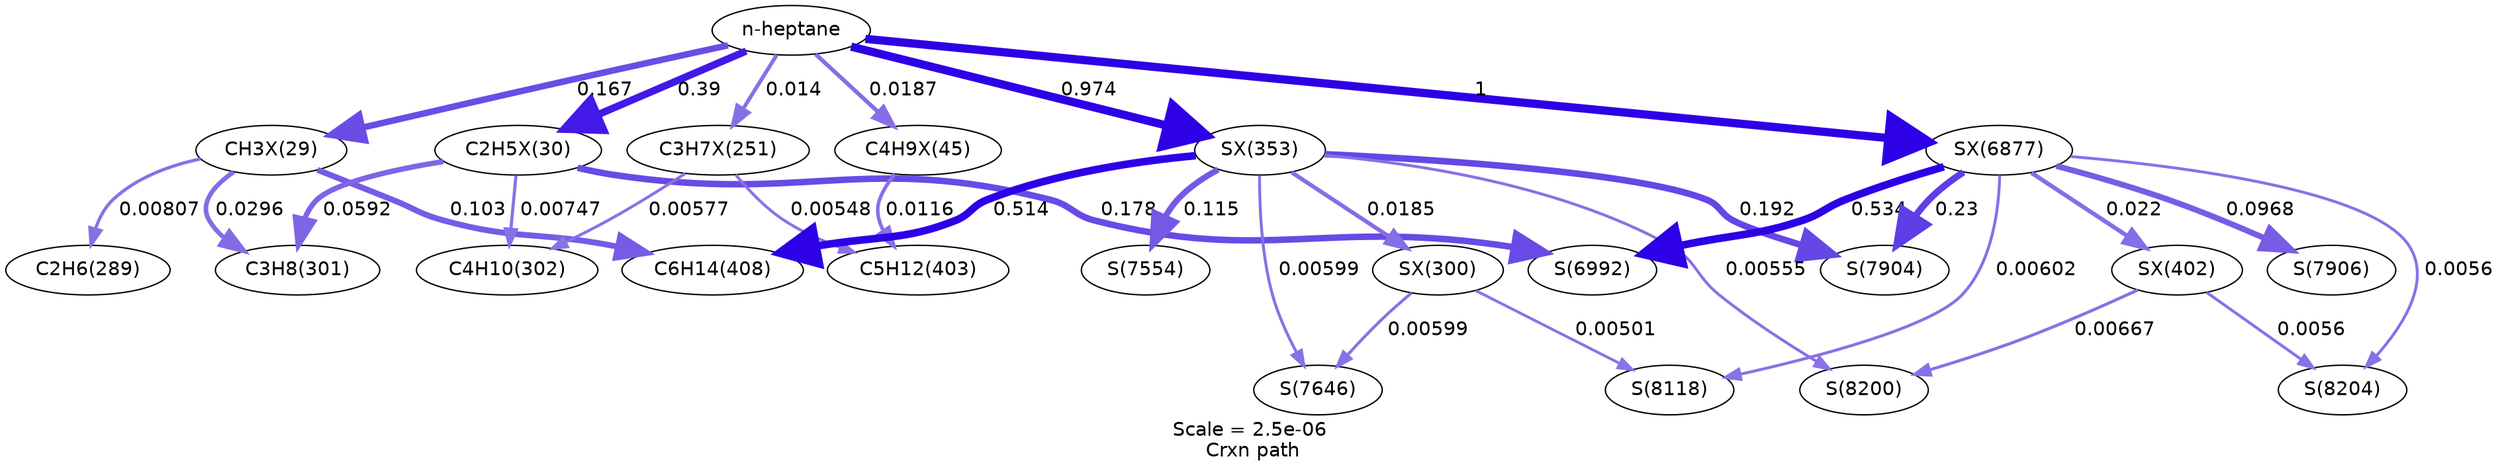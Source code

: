 digraph reaction_paths {
center=1;
s99 -> s23[fontname="Helvetica", style="setlinewidth(2.36)", arrowsize=1.18, color="0.7, 0.508, 0.9"
, label=" 0.00807"];
s99 -> s26[fontname="Helvetica", style="setlinewidth(3.34)", arrowsize=1.67, color="0.7, 0.53, 0.9"
, label=" 0.0296"];
s0 -> s99[fontname="Helvetica", style="setlinewidth(4.65)", arrowsize=2.32, color="0.7, 0.667, 0.9"
, label=" 0.167"];
s99 -> s34[fontname="Helvetica", style="setlinewidth(4.28)", arrowsize=2.14, color="0.7, 0.603, 0.9"
, label=" 0.103"];
s100 -> s27[fontname="Helvetica", style="setlinewidth(2.3)", arrowsize=1.15, color="0.7, 0.507, 0.9"
, label=" 0.00747"];
s100 -> s26[fontname="Helvetica", style="setlinewidth(3.87)", arrowsize=1.93, color="0.7, 0.559, 0.9"
, label=" 0.0592"];
s0 -> s100[fontname="Helvetica", style="setlinewidth(5.29)", arrowsize=2.64, color="0.7, 0.89, 0.9"
, label=" 0.39"];
s100 -> s52[fontname="Helvetica", style="setlinewidth(4.7)", arrowsize=2.35, color="0.7, 0.678, 0.9"
, label=" 0.178"];
s132 -> s27[fontname="Helvetica", style="setlinewidth(2.11)", arrowsize=1.05, color="0.7, 0.506, 0.9"
, label=" 0.00577"];
s0 -> s132[fontname="Helvetica", style="setlinewidth(2.78)", arrowsize=1.39, color="0.7, 0.514, 0.9"
, label=" 0.014"];
s132 -> s33[fontname="Helvetica", style="setlinewidth(2.07)", arrowsize=1.03, color="0.7, 0.505, 0.9"
, label=" 0.00548"];
s0 -> s107[fontname="Helvetica", style="setlinewidth(3)", arrowsize=1.5, color="0.7, 0.519, 0.9"
, label=" 0.0187"];
s107 -> s33[fontname="Helvetica", style="setlinewidth(2.64)", arrowsize=1.32, color="0.7, 0.512, 0.9"
, label=" 0.0116"];
s0 -> s145[fontname="Helvetica", style="setlinewidth(5.98)", arrowsize=2.99, color="0.7, 1.47, 0.9"
, label=" 0.974"];
s0 -> s245[fontname="Helvetica", style="setlinewidth(6)", arrowsize=3, color="0.7, 1.5, 0.9"
, label=" 1"];
s145 -> s34[fontname="Helvetica", style="setlinewidth(5.5)", arrowsize=2.75, color="0.7, 1.01, 0.9"
, label=" 0.514"];
s245 -> s52[fontname="Helvetica", style="setlinewidth(5.53)", arrowsize=2.76, color="0.7, 1.03, 0.9"
, label=" 0.534"];
s145 -> s62[fontname="Helvetica", style="setlinewidth(4.37)", arrowsize=2.18, color="0.7, 0.615, 0.9"
, label=" 0.115"];
s145 -> s142[fontname="Helvetica", style="setlinewidth(2.99)", arrowsize=1.49, color="0.7, 0.519, 0.9"
, label=" 0.0185"];
s145 -> s65[fontname="Helvetica", style="setlinewidth(2.14)", arrowsize=1.07, color="0.7, 0.506, 0.9"
, label=" 0.00599"];
s145 -> s72[fontname="Helvetica", style="setlinewidth(4.75)", arrowsize=2.38, color="0.7, 0.692, 0.9"
, label=" 0.192"];
s145 -> s85[fontname="Helvetica", style="setlinewidth(2.08)", arrowsize=1.04, color="0.7, 0.506, 0.9"
, label=" 0.00555"];
s142 -> s65[fontname="Helvetica", style="setlinewidth(2.14)", arrowsize=1.07, color="0.7, 0.506, 0.9"
, label=" 0.00599"];
s142 -> s82[fontname="Helvetica", style="setlinewidth(2)", arrowsize=1, color="0.7, 0.505, 0.9"
, label=" 0.00501"];
s245 -> s72[fontname="Helvetica", style="setlinewidth(4.89)", arrowsize=2.45, color="0.7, 0.73, 0.9"
, label=" 0.23"];
s245 -> s74[fontname="Helvetica", style="setlinewidth(4.24)", arrowsize=2.12, color="0.7, 0.597, 0.9"
, label=" 0.0968"];
s245 -> s151[fontname="Helvetica", style="setlinewidth(3.12)", arrowsize=1.56, color="0.7, 0.522, 0.9"
, label=" 0.022"];
s245 -> s82[fontname="Helvetica", style="setlinewidth(2.14)", arrowsize=1.07, color="0.7, 0.506, 0.9"
, label=" 0.00602"];
s245 -> s86[fontname="Helvetica", style="setlinewidth(2.09)", arrowsize=1.04, color="0.7, 0.506, 0.9"
, label=" 0.0056"];
s151 -> s85[fontname="Helvetica", style="setlinewidth(2.22)", arrowsize=1.11, color="0.7, 0.507, 0.9"
, label=" 0.00667"];
s151 -> s86[fontname="Helvetica", style="setlinewidth(2.09)", arrowsize=1.04, color="0.7, 0.506, 0.9"
, label=" 0.0056"];
s0 [ fontname="Helvetica", label="n-heptane"];
s23 [ fontname="Helvetica", label="C2H6(289)"];
s26 [ fontname="Helvetica", label="C3H8(301)"];
s27 [ fontname="Helvetica", label="C4H10(302)"];
s33 [ fontname="Helvetica", label="C5H12(403)"];
s34 [ fontname="Helvetica", label="C6H14(408)"];
s52 [ fontname="Helvetica", label="S(6992)"];
s62 [ fontname="Helvetica", label="S(7554)"];
s65 [ fontname="Helvetica", label="S(7646)"];
s72 [ fontname="Helvetica", label="S(7904)"];
s74 [ fontname="Helvetica", label="S(7906)"];
s82 [ fontname="Helvetica", label="S(8118)"];
s85 [ fontname="Helvetica", label="S(8200)"];
s86 [ fontname="Helvetica", label="S(8204)"];
s99 [ fontname="Helvetica", label="CH3X(29)"];
s100 [ fontname="Helvetica", label="C2H5X(30)"];
s107 [ fontname="Helvetica", label="C4H9X(45)"];
s132 [ fontname="Helvetica", label="C3H7X(251)"];
s142 [ fontname="Helvetica", label="SX(300)"];
s145 [ fontname="Helvetica", label="SX(353)"];
s151 [ fontname="Helvetica", label="SX(402)"];
s245 [ fontname="Helvetica", label="SX(6877)"];
 label = "Scale = 2.5e-06\l Crxn path";
 fontname = "Helvetica";
}
